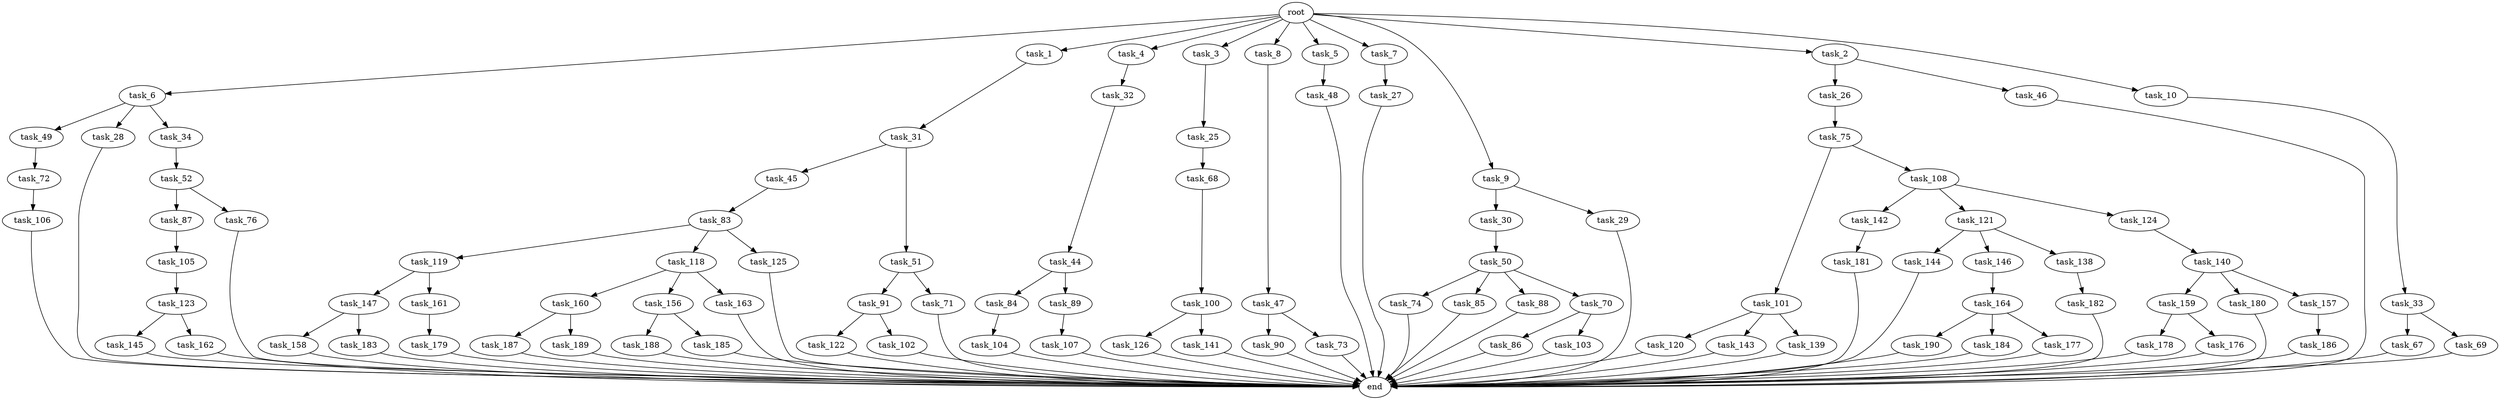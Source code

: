 digraph G {
  task_6 [size="1.024000"];
  task_91 [size="214748364.800000"];
  task_45 [size="858993459.200000"];
  task_187 [size="858993459.200000"];
  task_123 [size="214748364.800000"];
  task_107 [size="77309411.328000"];
  task_26 [size="34359738.368000"];
  task_1 [size="1.024000"];
  task_159 [size="309237645.312000"];
  task_68 [size="549755813.888000"];
  task_119 [size="309237645.312000"];
  task_190 [size="420906795.008000"];
  task_83 [size="695784701.952000"];
  task_72 [size="549755813.888000"];
  root [size="0.000000"];
  task_178 [size="858993459.200000"];
  task_176 [size="858993459.200000"];
  task_179 [size="137438953.472000"];
  task_144 [size="858993459.200000"];
  task_84 [size="309237645.312000"];
  task_74 [size="309237645.312000"];
  task_4 [size="1.024000"];
  task_3 [size="1.024000"];
  task_86 [size="309237645.312000"];
  task_147 [size="214748364.800000"];
  task_189 [size="858993459.200000"];
  task_85 [size="309237645.312000"];
  task_101 [size="309237645.312000"];
  task_182 [size="137438953.472000"];
  task_8 [size="1.024000"];
  task_120 [size="34359738.368000"];
  task_184 [size="420906795.008000"];
  task_27 [size="858993459.200000"];
  task_177 [size="420906795.008000"];
  task_5 [size="1.024000"];
  task_32 [size="858993459.200000"];
  task_161 [size="214748364.800000"];
  task_49 [size="858993459.200000"];
  task_145 [size="77309411.328000"];
  task_44 [size="77309411.328000"];
  task_88 [size="309237645.312000"];
  task_100 [size="214748364.800000"];
  task_7 [size="1.024000"];
  task_188 [size="695784701.952000"];
  task_25 [size="214748364.800000"];
  task_126 [size="695784701.952000"];
  task_51 [size="858993459.200000"];
  task_31 [size="34359738.368000"];
  task_186 [size="695784701.952000"];
  task_28 [size="858993459.200000"];
  task_142 [size="309237645.312000"];
  task_9 [size="1.024000"];
  task_180 [size="309237645.312000"];
  task_121 [size="309237645.312000"];
  task_141 [size="695784701.952000"];
  task_90 [size="309237645.312000"];
  task_162 [size="77309411.328000"];
  task_143 [size="34359738.368000"];
  task_2 [size="1.024000"];
  task_73 [size="309237645.312000"];
  task_105 [size="420906795.008000"];
  task_118 [size="309237645.312000"];
  task_52 [size="549755813.888000"];
  task_87 [size="137438953.472000"];
  task_50 [size="695784701.952000"];
  task_122 [size="309237645.312000"];
  task_104 [size="420906795.008000"];
  task_158 [size="77309411.328000"];
  task_160 [size="420906795.008000"];
  task_103 [size="309237645.312000"];
  task_70 [size="309237645.312000"];
  task_30 [size="858993459.200000"];
  task_156 [size="420906795.008000"];
  task_67 [size="34359738.368000"];
  task_48 [size="858993459.200000"];
  task_146 [size="858993459.200000"];
  task_10 [size="1.024000"];
  task_106 [size="77309411.328000"];
  task_185 [size="695784701.952000"];
  task_164 [size="858993459.200000"];
  task_163 [size="420906795.008000"];
  task_34 [size="858993459.200000"];
  task_29 [size="858993459.200000"];
  task_102 [size="309237645.312000"];
  task_183 [size="77309411.328000"];
  task_181 [size="695784701.952000"];
  task_139 [size="34359738.368000"];
  task_33 [size="858993459.200000"];
  task_47 [size="420906795.008000"];
  task_69 [size="34359738.368000"];
  task_140 [size="137438953.472000"];
  task_108 [size="309237645.312000"];
  end [size="0.000000"];
  task_71 [size="214748364.800000"];
  task_89 [size="309237645.312000"];
  task_46 [size="34359738.368000"];
  task_76 [size="137438953.472000"];
  task_75 [size="214748364.800000"];
  task_124 [size="309237645.312000"];
  task_125 [size="309237645.312000"];
  task_138 [size="858993459.200000"];
  task_157 [size="309237645.312000"];

  task_6 -> task_34 [size="838860800.000000"];
  task_6 -> task_28 [size="838860800.000000"];
  task_6 -> task_49 [size="838860800.000000"];
  task_91 -> task_122 [size="301989888.000000"];
  task_91 -> task_102 [size="301989888.000000"];
  task_45 -> task_83 [size="679477248.000000"];
  task_187 -> end [size="1.000000"];
  task_123 -> task_162 [size="75497472.000000"];
  task_123 -> task_145 [size="75497472.000000"];
  task_107 -> end [size="1.000000"];
  task_26 -> task_75 [size="209715200.000000"];
  task_1 -> task_31 [size="33554432.000000"];
  task_159 -> task_176 [size="838860800.000000"];
  task_159 -> task_178 [size="838860800.000000"];
  task_68 -> task_100 [size="209715200.000000"];
  task_119 -> task_147 [size="209715200.000000"];
  task_119 -> task_161 [size="209715200.000000"];
  task_190 -> end [size="1.000000"];
  task_83 -> task_125 [size="301989888.000000"];
  task_83 -> task_118 [size="301989888.000000"];
  task_83 -> task_119 [size="301989888.000000"];
  task_72 -> task_106 [size="75497472.000000"];
  root -> task_2 [size="1.000000"];
  root -> task_6 [size="1.000000"];
  root -> task_7 [size="1.000000"];
  root -> task_4 [size="1.000000"];
  root -> task_3 [size="1.000000"];
  root -> task_5 [size="1.000000"];
  root -> task_1 [size="1.000000"];
  root -> task_8 [size="1.000000"];
  root -> task_9 [size="1.000000"];
  root -> task_10 [size="1.000000"];
  task_178 -> end [size="1.000000"];
  task_176 -> end [size="1.000000"];
  task_179 -> end [size="1.000000"];
  task_144 -> end [size="1.000000"];
  task_84 -> task_104 [size="411041792.000000"];
  task_74 -> end [size="1.000000"];
  task_4 -> task_32 [size="838860800.000000"];
  task_3 -> task_25 [size="209715200.000000"];
  task_86 -> end [size="1.000000"];
  task_147 -> task_183 [size="75497472.000000"];
  task_147 -> task_158 [size="75497472.000000"];
  task_189 -> end [size="1.000000"];
  task_85 -> end [size="1.000000"];
  task_101 -> task_143 [size="33554432.000000"];
  task_101 -> task_139 [size="33554432.000000"];
  task_101 -> task_120 [size="33554432.000000"];
  task_182 -> end [size="1.000000"];
  task_8 -> task_47 [size="411041792.000000"];
  task_120 -> end [size="1.000000"];
  task_184 -> end [size="1.000000"];
  task_27 -> end [size="1.000000"];
  task_177 -> end [size="1.000000"];
  task_5 -> task_48 [size="838860800.000000"];
  task_32 -> task_44 [size="75497472.000000"];
  task_161 -> task_179 [size="134217728.000000"];
  task_49 -> task_72 [size="536870912.000000"];
  task_145 -> end [size="1.000000"];
  task_44 -> task_84 [size="301989888.000000"];
  task_44 -> task_89 [size="301989888.000000"];
  task_88 -> end [size="1.000000"];
  task_100 -> task_126 [size="679477248.000000"];
  task_100 -> task_141 [size="679477248.000000"];
  task_7 -> task_27 [size="838860800.000000"];
  task_188 -> end [size="1.000000"];
  task_25 -> task_68 [size="536870912.000000"];
  task_126 -> end [size="1.000000"];
  task_51 -> task_71 [size="209715200.000000"];
  task_51 -> task_91 [size="209715200.000000"];
  task_31 -> task_45 [size="838860800.000000"];
  task_31 -> task_51 [size="838860800.000000"];
  task_186 -> end [size="1.000000"];
  task_28 -> end [size="1.000000"];
  task_142 -> task_181 [size="679477248.000000"];
  task_9 -> task_29 [size="838860800.000000"];
  task_9 -> task_30 [size="838860800.000000"];
  task_180 -> end [size="1.000000"];
  task_121 -> task_144 [size="838860800.000000"];
  task_121 -> task_138 [size="838860800.000000"];
  task_121 -> task_146 [size="838860800.000000"];
  task_141 -> end [size="1.000000"];
  task_90 -> end [size="1.000000"];
  task_162 -> end [size="1.000000"];
  task_143 -> end [size="1.000000"];
  task_2 -> task_26 [size="33554432.000000"];
  task_2 -> task_46 [size="33554432.000000"];
  task_73 -> end [size="1.000000"];
  task_105 -> task_123 [size="209715200.000000"];
  task_118 -> task_156 [size="411041792.000000"];
  task_118 -> task_160 [size="411041792.000000"];
  task_118 -> task_163 [size="411041792.000000"];
  task_52 -> task_87 [size="134217728.000000"];
  task_52 -> task_76 [size="134217728.000000"];
  task_87 -> task_105 [size="411041792.000000"];
  task_50 -> task_85 [size="301989888.000000"];
  task_50 -> task_70 [size="301989888.000000"];
  task_50 -> task_88 [size="301989888.000000"];
  task_50 -> task_74 [size="301989888.000000"];
  task_122 -> end [size="1.000000"];
  task_104 -> end [size="1.000000"];
  task_158 -> end [size="1.000000"];
  task_160 -> task_187 [size="838860800.000000"];
  task_160 -> task_189 [size="838860800.000000"];
  task_103 -> end [size="1.000000"];
  task_70 -> task_86 [size="301989888.000000"];
  task_70 -> task_103 [size="301989888.000000"];
  task_30 -> task_50 [size="679477248.000000"];
  task_156 -> task_185 [size="679477248.000000"];
  task_156 -> task_188 [size="679477248.000000"];
  task_67 -> end [size="1.000000"];
  task_48 -> end [size="1.000000"];
  task_146 -> task_164 [size="838860800.000000"];
  task_10 -> task_33 [size="838860800.000000"];
  task_106 -> end [size="1.000000"];
  task_185 -> end [size="1.000000"];
  task_164 -> task_184 [size="411041792.000000"];
  task_164 -> task_190 [size="411041792.000000"];
  task_164 -> task_177 [size="411041792.000000"];
  task_163 -> end [size="1.000000"];
  task_34 -> task_52 [size="536870912.000000"];
  task_29 -> end [size="1.000000"];
  task_102 -> end [size="1.000000"];
  task_183 -> end [size="1.000000"];
  task_181 -> end [size="1.000000"];
  task_139 -> end [size="1.000000"];
  task_33 -> task_67 [size="33554432.000000"];
  task_33 -> task_69 [size="33554432.000000"];
  task_47 -> task_73 [size="301989888.000000"];
  task_47 -> task_90 [size="301989888.000000"];
  task_69 -> end [size="1.000000"];
  task_140 -> task_180 [size="301989888.000000"];
  task_140 -> task_159 [size="301989888.000000"];
  task_140 -> task_157 [size="301989888.000000"];
  task_108 -> task_142 [size="301989888.000000"];
  task_108 -> task_121 [size="301989888.000000"];
  task_108 -> task_124 [size="301989888.000000"];
  task_71 -> end [size="1.000000"];
  task_89 -> task_107 [size="75497472.000000"];
  task_46 -> end [size="1.000000"];
  task_76 -> end [size="1.000000"];
  task_75 -> task_108 [size="301989888.000000"];
  task_75 -> task_101 [size="301989888.000000"];
  task_124 -> task_140 [size="134217728.000000"];
  task_125 -> end [size="1.000000"];
  task_138 -> task_182 [size="134217728.000000"];
  task_157 -> task_186 [size="679477248.000000"];
}
